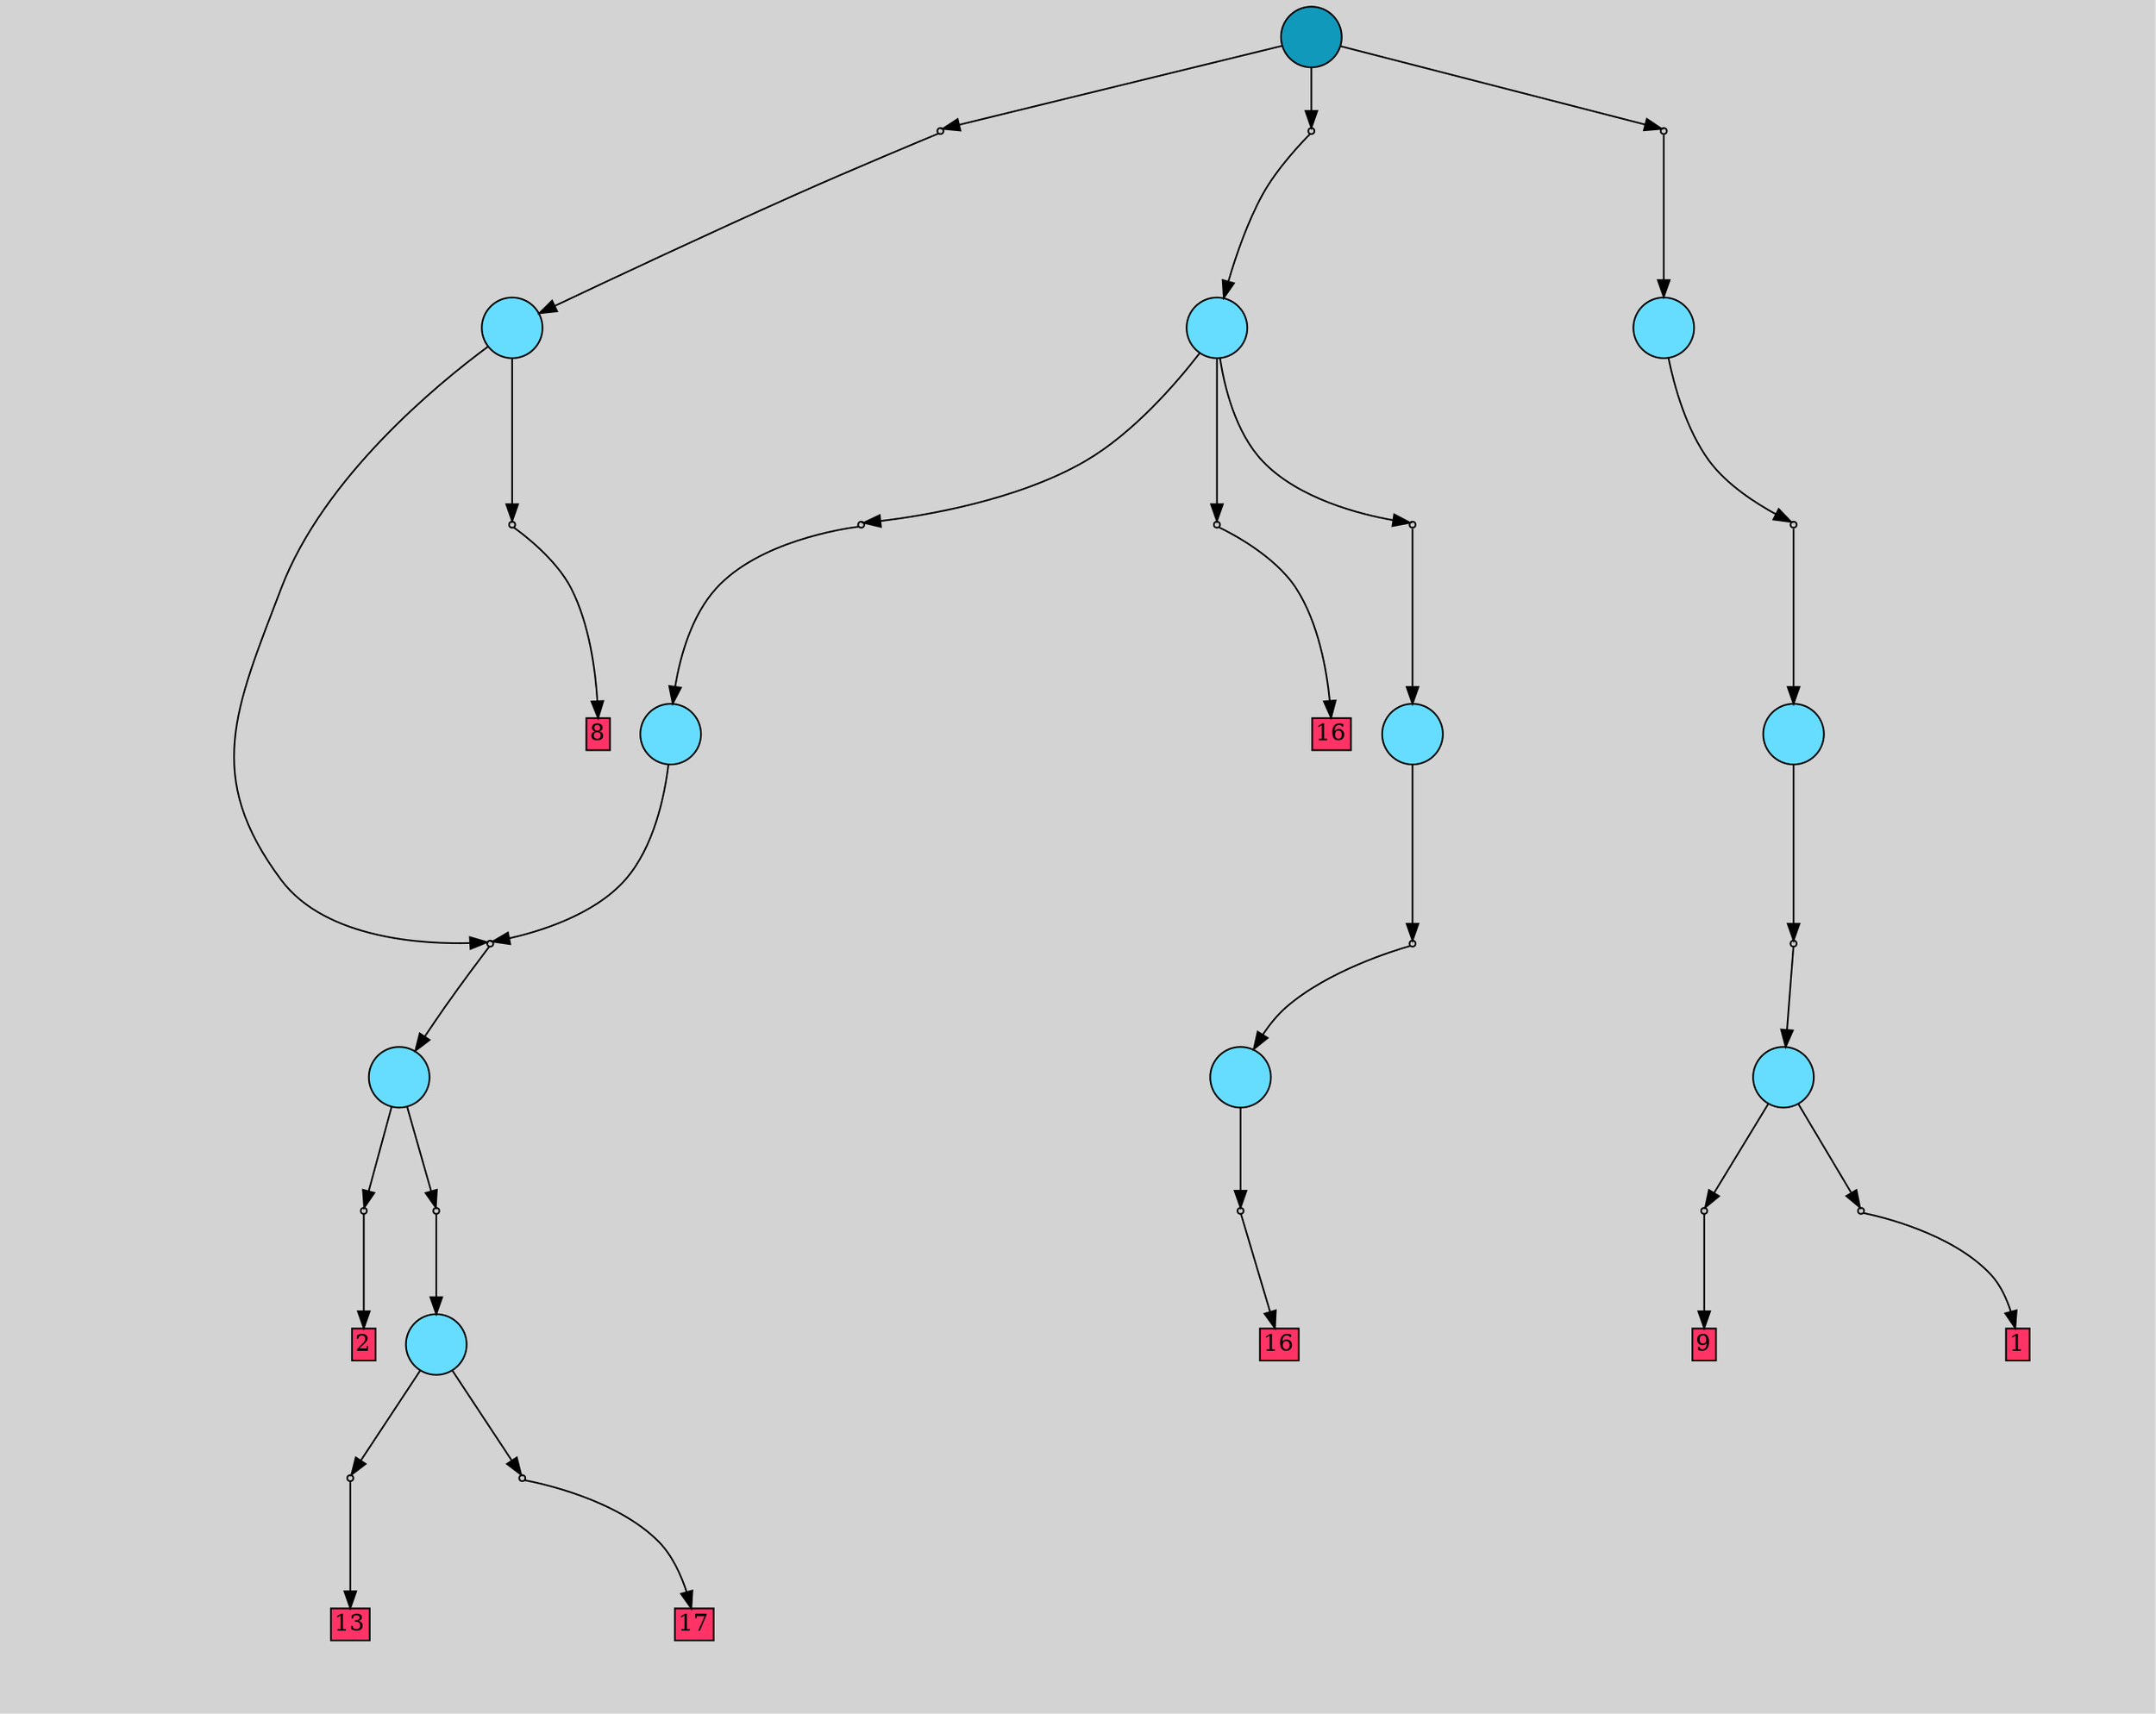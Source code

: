 digraph{
	graph[pad = "0.212, 0.055" bgcolor = lightgray]
	node[shape=circle style = filled label = ""]
		T0 [fillcolor="#66ddff"]
		T1 [fillcolor="#66ddff"]
		T2 [fillcolor="#66ddff"]
		T3 [fillcolor="#66ddff"]
		T4 [fillcolor="#66ddff"]
		T5 [fillcolor="#66ddff"]
		T6 [fillcolor="#66ddff"]
		T7 [fillcolor="#66ddff"]
		T8 [fillcolor="#66ddff"]
		T9 [fillcolor="#66ddff"]
		T10 [fillcolor="#1199bb"]
		P0 [fillcolor="#cccccc" shape=point] //
		I0 [shape=box style=invis label="4|5&0|251#0|808&#92;n2|3&0|381#1|145&#92;n1|0&0|907#1|1046&#92;n"]
		P0 -> I0[style=invis]
		A0 [fillcolor="#ff3366" shape=box margin=0.03 width=0 height=0 label="16"]
		T0 -> P0 -> A0
		P1 [fillcolor="#cccccc" shape=point] //
		I1 [shape=box style=invis label="0|0&1|869#1|259&#92;n"]
		P1 -> I1[style=invis]
		A1 [fillcolor="#ff3366" shape=box margin=0.03 width=0 height=0 label="9"]
		T1 -> P1 -> A1
		P2 [fillcolor="#cccccc" shape=point] //
		I2 [shape=box style=invis label="7|0&1|84#1|594&#92;n"]
		P2 -> I2[style=invis]
		A2 [fillcolor="#ff3366" shape=box margin=0.03 width=0 height=0 label="1"]
		T1 -> P2 -> A2
		P3 [fillcolor="#cccccc" shape=point] //
		I3 [shape=box style=invis label="7|7&1|1157#1|740&#92;n1|7&1|1040#0|1095&#92;n4|3&1|699#0|1231&#92;n3|3&0|731#1|810&#92;n4|5&0|739#0|79&#92;n1|0&1|455#0|1269&#92;n"]
		P3 -> I3[style=invis]
		A3 [fillcolor="#ff3366" shape=box margin=0.03 width=0 height=0 label="13"]
		T2 -> P3 -> A3
		P4 [fillcolor="#cccccc" shape=point] //
		I4 [shape=box style=invis label="6|0&1|937#0|795&#92;n4|0&0|856#1|997&#92;n"]
		P4 -> I4[style=invis]
		A4 [fillcolor="#ff3366" shape=box margin=0.03 width=0 height=0 label="17"]
		T2 -> P4 -> A4
		P5 [fillcolor="#cccccc" shape=point] //
		I5 [shape=box style=invis label="3|0&1|230#0|603&#92;n3|0&0|1136#1|272&#92;n"]
		P5 -> I5[style=invis]
		T3 -> P5 -> T1
		P6 [fillcolor="#cccccc" shape=point] //
		I6 [shape=box style=invis label="4|3&1|1297#1|404&#92;n2|0&0|371#1|681&#92;n"]
		P6 -> I6[style=invis]
		T4 -> P6 -> T0
		P7 [fillcolor="#cccccc" shape=point] //
		I7 [shape=box style=invis label="6|4&0|1256#0|1154&#92;n1|3&0|1233#0|589&#92;n2|5&1|1239#1|315&#92;n0|6&0|1292#0|477&#92;n4|7&0|1246#0|203&#92;n7|2&0|663#1|1281&#92;n6|3&0|402#1|83&#92;n7|0&0|467#1|62&#92;n"]
		P7 -> I7[style=invis]
		T5 -> P7 -> T3
		P8 [fillcolor="#cccccc" shape=point] //
		I8 [shape=box style=invis label="6|4&1|1250#0|550&#92;n3|0&1|711#0|140&#92;n"]
		P8 -> I8[style=invis]
		A5 [fillcolor="#ff3366" shape=box margin=0.03 width=0 height=0 label="2"]
		T6 -> P8 -> A5
		P9 [fillcolor="#cccccc" shape=point] //
		I9 [shape=box style=invis label="0|5&1|735#1|660&#92;n4|6&1|348#1|1055&#92;n3|1&0|806#0|1125&#92;n4|6&0|369#1|253&#92;n6|0&0|726#0|654&#92;n"]
		P9 -> I9[style=invis]
		T6 -> P9 -> T2
		P10 [fillcolor="#cccccc" shape=point] //
		I10 [shape=box style=invis label="2|5&0|487#0|1182&#92;n4|6&1|348#1|1055&#92;n3|1&0|806#0|1125&#92;n4|6&0|369#1|253&#92;n6|0&0|726#0|654&#92;n"]
		P10 -> I10[style=invis]
		T7 -> P10 -> T6
		P11 [fillcolor="#cccccc" shape=point] //
		I11 [shape=box style=invis label="0|4&1|508#1|512&#92;n7|5&0|1148#1|282&#92;n7|6&0|477#0|267&#92;n1|0&1|122#0|1278&#92;n"]
		P11 -> I11[style=invis]
		A6 [fillcolor="#ff3366" shape=box margin=0.03 width=0 height=0 label="8"]
		T7 -> P11 -> A6
		T8 -> P10
		P12 [fillcolor="#cccccc" shape=point] //
		I12 [shape=box style=invis label="4|5&0|1051#0|83&#92;n4|6&1|348#1|1055&#92;n3|1&0|806#0|1125&#92;n4|6&0|401#1|253&#92;n6|0&0|726#0|654&#92;n"]
		P12 -> I12[style=invis]
		T9 -> P12 -> T8
		P13 [fillcolor="#cccccc" shape=point] //
		I13 [shape=box style=invis label="6|0&1|790#0|730&#92;n7|0&0|368#1|1003&#92;n3|3&0|848#0|688&#92;n0|7&1|931#0|1035&#92;n0|5&1|496#1|695&#92;n2|7&1|108#0|119&#92;n3|2&0|437#0|503&#92;n0|7&0|362#1|530&#92;n0|0&0|943#1|795&#92;n3|0&0|816#1|1036&#92;n"]
		P13 -> I13[style=invis]
		A7 [fillcolor="#ff3366" shape=box margin=0.03 width=0 height=0 label="16"]
		T9 -> P13 -> A7
		P14 [fillcolor="#cccccc" shape=point] //
		I14 [shape=box style=invis label="0|1&0|337#1|915&#92;n6|3&1|1312#1|159&#92;n0|2&0|1225#0|923&#92;n7|7&0|498#1|401&#92;n2|0&1|216#0|769&#92;n4|3&0|426#1|1279&#92;n1|2&0|539#0|808&#92;n0|4&0|1239#0|234&#92;n7|5&0|1148#1|282&#92;n7|6&0|477#0|267&#92;n1|0&1|122#0|1278&#92;n"]
		P14 -> I14[style=invis]
		T9 -> P14 -> T4
		P15 [fillcolor="#cccccc" shape=point] //
		I15 [shape=box style=invis label="6|0&0|1220#1|905&#92;n2|1&1|816#0|624&#92;n2|0&1|216#0|769&#92;n4|2&0|336#1|718&#92;n5|5&1|530#1|200&#92;n2|6&0|1338#1|854&#92;n1|0&0|1125#0|550&#92;n"]
		P15 -> I15[style=invis]
		T10 -> P15 -> T7
		P16 [fillcolor="#cccccc" shape=point] //
		I16 [shape=box style=invis label="2|0&1|303#0|447&#92;n1|4&0|1312#1|687&#92;n0|3&0|508#0|94&#92;n2|6&1|881#1|610&#92;n1|2&0|539#0|918&#92;n7|5&0|170#0|1159&#92;n7|7&0|877#0|142&#92;n2|0&0|383#1|254&#92;n"]
		P16 -> I16[style=invis]
		T10 -> P16 -> T9
		P17 [fillcolor="#cccccc" shape=point] //
		I17 [shape=box style=invis label="1|4&1|156#0|618&#92;n4|7&1|481#1|998&#92;n2|6&1|647#0|948&#92;n1|0&0|478#1|418&#92;n1|2&0|911#0|846&#92;n0|4&0|1176#0|234&#92;n6|5&1|1333#0|857&#92;n3|0&0|20#0|541&#92;n1|4&0|848#1|839&#92;n2|0&1|80#0|68&#92;n"]
		P17 -> I17[style=invis]
		T10 -> P17 -> T5
		{ rank= same T10 }
}
